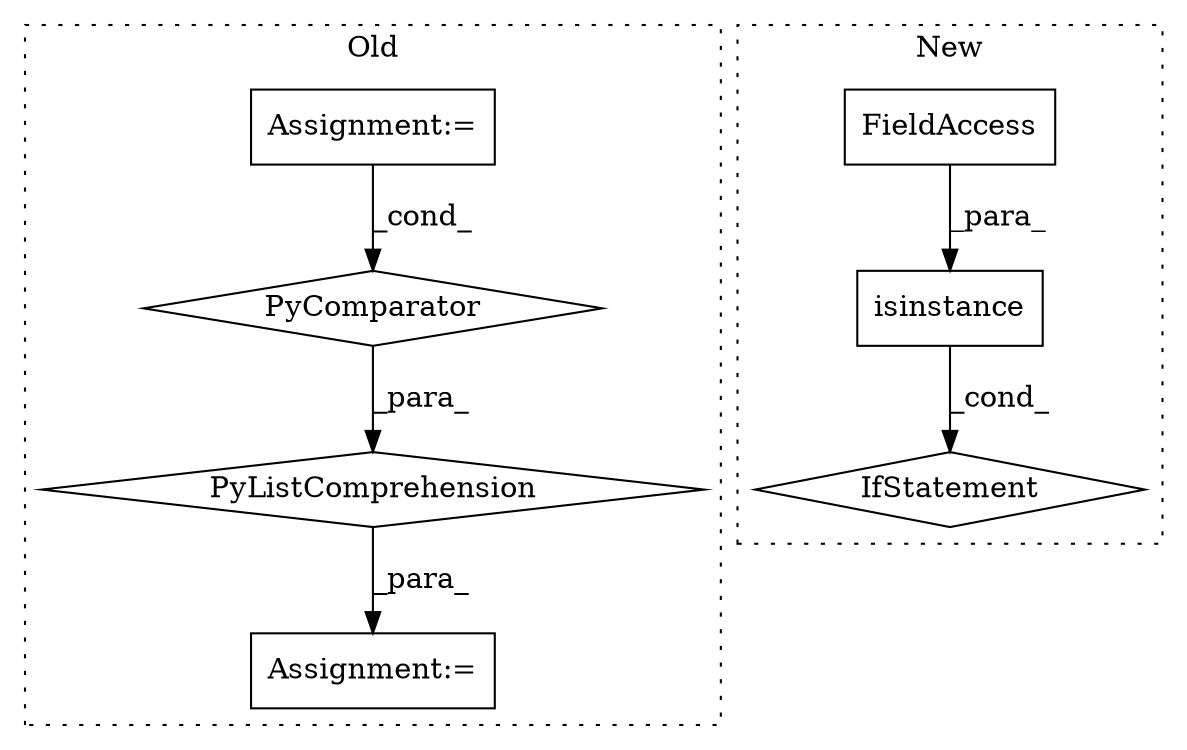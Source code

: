digraph G {
subgraph cluster0 {
1 [label="PyListComprehension" a="109" s="854" l="131" shape="diamond"];
3 [label="PyComparator" a="113" s="929" l="48" shape="diamond"];
5 [label="Assignment:=" a="7" s="929" l="48" shape="box"];
6 [label="Assignment:=" a="7" s="840" l="14" shape="box"];
label = "Old";
style="dotted";
}
subgraph cluster1 {
2 [label="isinstance" a="32" s="603,633" l="11,1" shape="box"];
4 [label="IfStatement" a="25" s="599,634" l="4,2" shape="diamond"];
7 [label="FieldAccess" a="22" s="614" l="15" shape="box"];
label = "New";
style="dotted";
}
1 -> 6 [label="_para_"];
2 -> 4 [label="_cond_"];
3 -> 1 [label="_para_"];
5 -> 3 [label="_cond_"];
7 -> 2 [label="_para_"];
}
